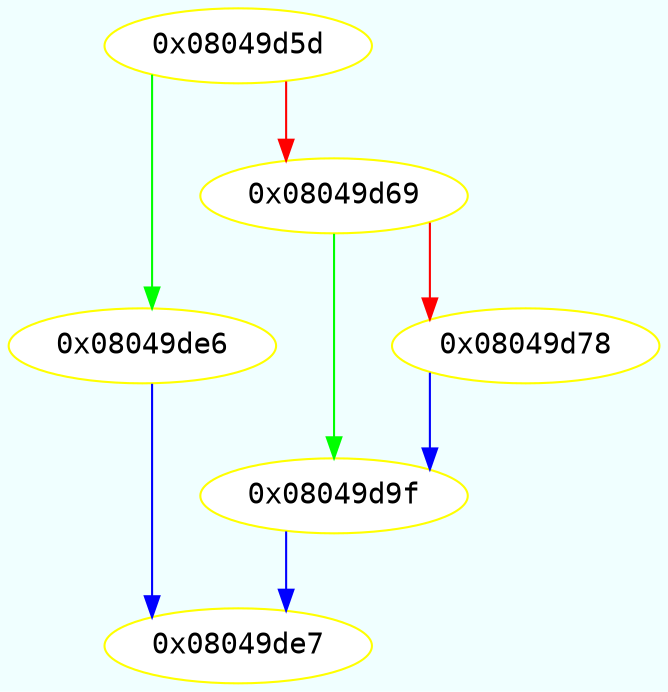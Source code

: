 digraph code {
	graph [bgcolor=azure fontsize=8 fontname="Courier" splines="ortho"];
	node [fillcolor=gray style=filled];
	edge [arrowhead="normal"];
	"0x08049d5d" -> "0x08049de6" [color="green"];
	"0x08049d5d" -> "0x08049d69" [color="red"];
	"0x08049d5d" [URL="sym.te_free/0x08049d5d", fillcolor="white",color="yellow", fontname="Courier",label="0x08049d5d"]
	"0x08049d69" -> "0x08049d9f" [color="green"];
	"0x08049d69" -> "0x08049d78" [color="red"];
	"0x08049d69" [URL="sym.te_free/0x08049d69", fillcolor="white",color="yellow", fontname="Courier",label="0x08049d69"]
	"0x08049d78" -> "0x08049d9f" [color="blue"];
	"0x08049d78" [URL="sym.te_free/0x08049d78", fillcolor="white",color="yellow", fontname="Courier",label="0x08049d78"]
	"0x08049d9f" -> "0x08049de7" [color="blue"];
	"0x08049d9f" [URL="sym.te_free/0x08049d9f", fillcolor="white",color="yellow", fontname="Courier",label="0x08049d9f"]
	"0x08049de6" -> "0x08049de7" [color="blue"];
	"0x08049de6" [URL="sym.te_free/0x08049de6", fillcolor="white",color="yellow", fontname="Courier",label="0x08049de6"]
	"0x08049de7" [URL="sym.te_free/0x08049de7", fillcolor="white",color="yellow", fontname="Courier",label="0x08049de7"]
}
